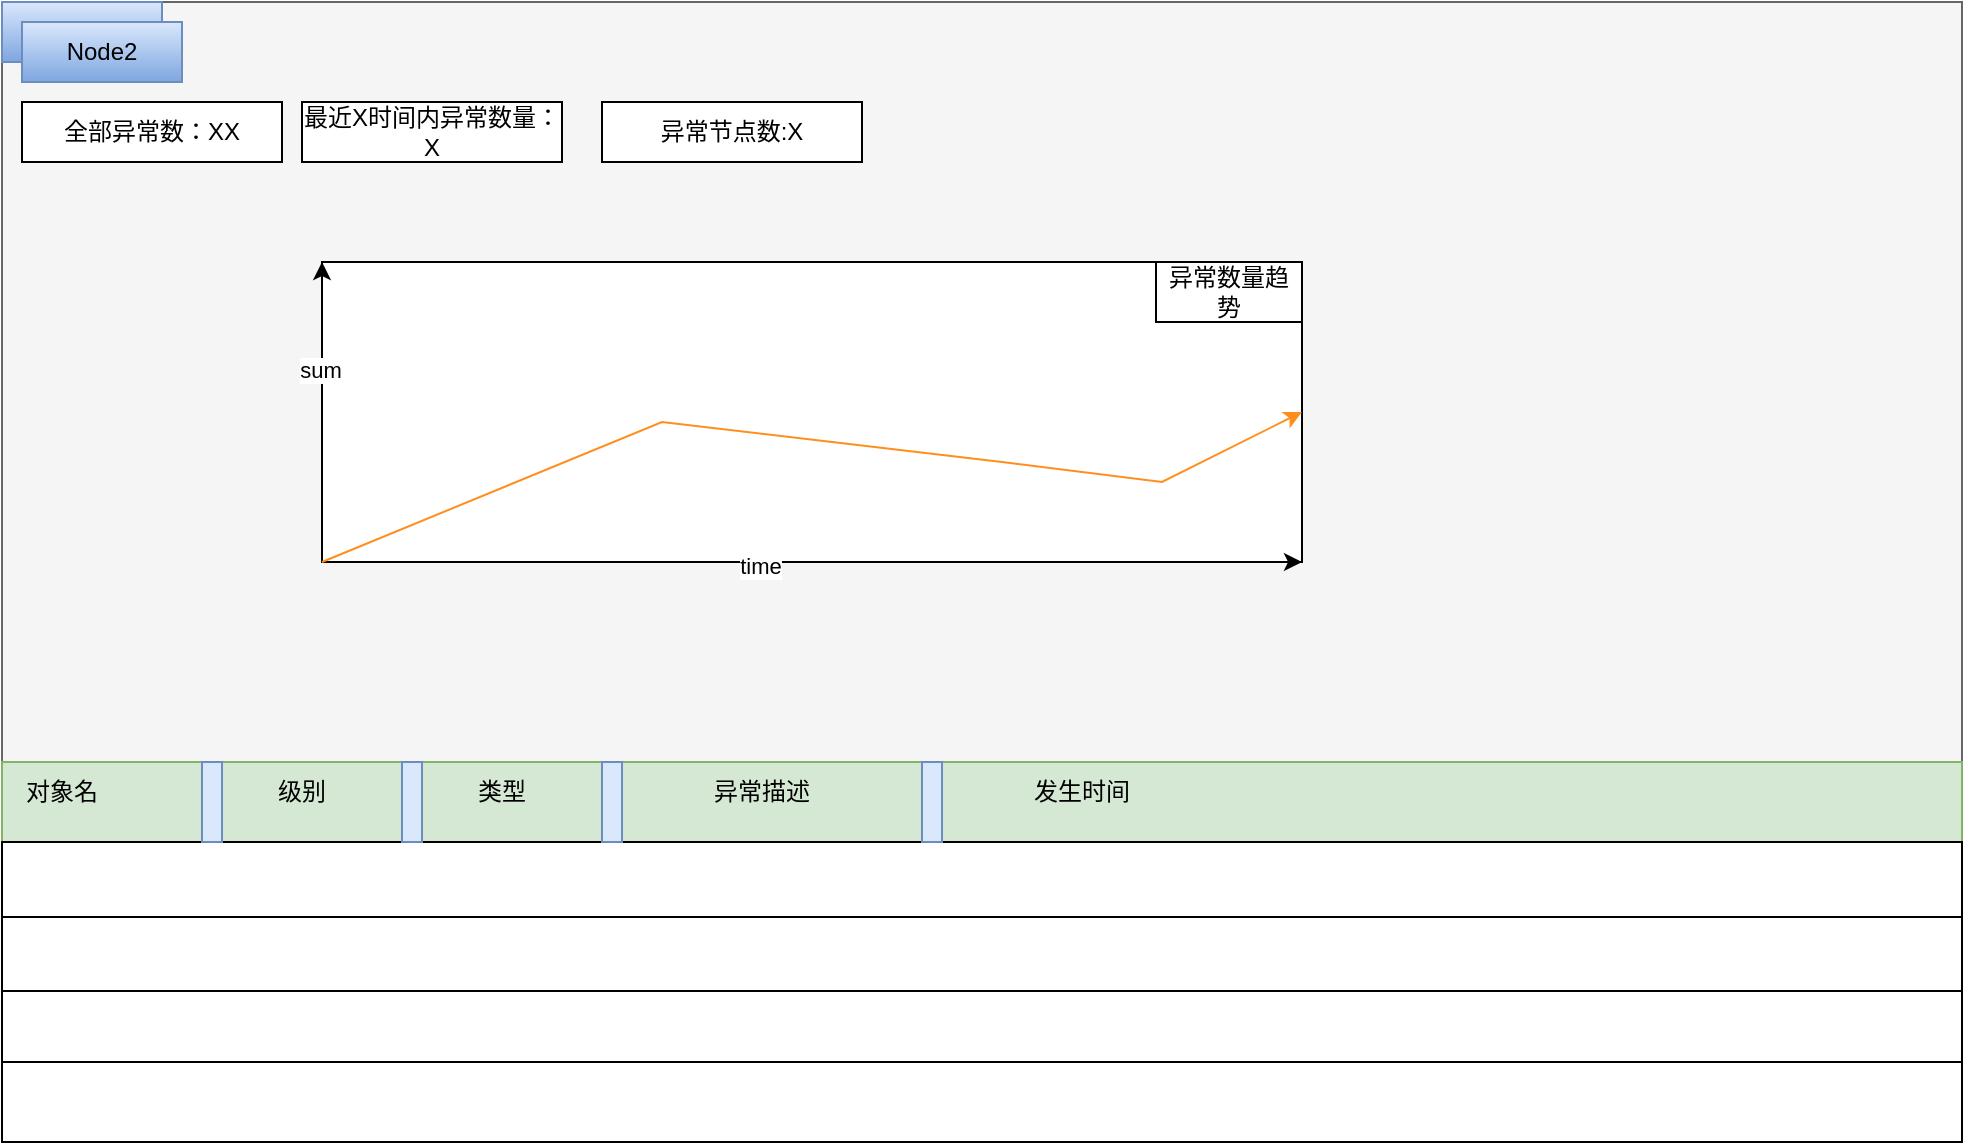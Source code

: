 <mxfile version="21.0.4" type="github">
  <diagram name="第 1 页" id="ltX77b7cxNfLAgDMUQ05">
    <mxGraphModel dx="1434" dy="764" grid="1" gridSize="10" guides="1" tooltips="1" connect="1" arrows="1" fold="1" page="1" pageScale="1" pageWidth="827" pageHeight="1169" math="0" shadow="0">
      <root>
        <mxCell id="0" />
        <mxCell id="1" parent="0" />
        <mxCell id="3Jm0RnWurah5jtLKekt5-1" value="" style="rounded=0;whiteSpace=wrap;html=1;fillColor=#f5f5f5;fontColor=#333333;strokeColor=#666666;" vertex="1" parent="1">
          <mxGeometry x="190" y="180" width="980" height="570" as="geometry" />
        </mxCell>
        <mxCell id="3Jm0RnWurah5jtLKekt5-2" value="Node1" style="rounded=0;whiteSpace=wrap;html=1;fillColor=#dae8fc;gradientColor=#7ea6e0;strokeColor=#6c8ebf;" vertex="1" parent="1">
          <mxGeometry x="190" y="180" width="80" height="30" as="geometry" />
        </mxCell>
        <mxCell id="3Jm0RnWurah5jtLKekt5-3" value="Node2" style="rounded=0;whiteSpace=wrap;html=1;fillColor=#dae8fc;gradientColor=#7ea6e0;strokeColor=#6c8ebf;" vertex="1" parent="1">
          <mxGeometry x="200" y="190" width="80" height="30" as="geometry" />
        </mxCell>
        <mxCell id="3Jm0RnWurah5jtLKekt5-6" value="" style="rounded=0;whiteSpace=wrap;html=1;" vertex="1" parent="1">
          <mxGeometry x="350" y="310" width="490" height="150" as="geometry" />
        </mxCell>
        <mxCell id="3Jm0RnWurah5jtLKekt5-7" value="" style="endArrow=classic;html=1;rounded=0;exitX=0;exitY=1;exitDx=0;exitDy=0;" edge="1" parent="1" source="3Jm0RnWurah5jtLKekt5-6">
          <mxGeometry width="50" height="50" relative="1" as="geometry">
            <mxPoint x="260" y="400" as="sourcePoint" />
            <mxPoint x="350" y="310" as="targetPoint" />
            <Array as="points">
              <mxPoint x="350" y="310" />
            </Array>
          </mxGeometry>
        </mxCell>
        <mxCell id="3Jm0RnWurah5jtLKekt5-8" value="sum" style="edgeLabel;html=1;align=center;verticalAlign=middle;resizable=0;points=[];" vertex="1" connectable="0" parent="3Jm0RnWurah5jtLKekt5-7">
          <mxGeometry x="0.28" y="1" relative="1" as="geometry">
            <mxPoint as="offset" />
          </mxGeometry>
        </mxCell>
        <mxCell id="3Jm0RnWurah5jtLKekt5-9" value="" style="endArrow=classic;html=1;rounded=0;entryX=1;entryY=1;entryDx=0;entryDy=0;" edge="1" parent="1" target="3Jm0RnWurah5jtLKekt5-6">
          <mxGeometry width="50" height="50" relative="1" as="geometry">
            <mxPoint x="350" y="460" as="sourcePoint" />
            <mxPoint x="400" y="410" as="targetPoint" />
          </mxGeometry>
        </mxCell>
        <mxCell id="3Jm0RnWurah5jtLKekt5-10" value="time" style="edgeLabel;html=1;align=center;verticalAlign=middle;resizable=0;points=[];" vertex="1" connectable="0" parent="3Jm0RnWurah5jtLKekt5-9">
          <mxGeometry x="-0.106" y="-2" relative="1" as="geometry">
            <mxPoint as="offset" />
          </mxGeometry>
        </mxCell>
        <mxCell id="3Jm0RnWurah5jtLKekt5-11" value="异常数量趋势" style="rounded=0;whiteSpace=wrap;html=1;" vertex="1" parent="1">
          <mxGeometry x="767" y="310" width="73" height="30" as="geometry" />
        </mxCell>
        <mxCell id="3Jm0RnWurah5jtLKekt5-12" value="" style="endArrow=classic;html=1;rounded=0;strokeColor=#FF8E1C;entryX=1;entryY=0.5;entryDx=0;entryDy=0;" edge="1" parent="1" target="3Jm0RnWurah5jtLKekt5-6">
          <mxGeometry width="50" height="50" relative="1" as="geometry">
            <mxPoint x="350" y="460" as="sourcePoint" />
            <mxPoint x="840" y="460" as="targetPoint" />
            <Array as="points">
              <mxPoint x="520" y="390" />
              <mxPoint x="690" y="410" />
              <mxPoint x="770" y="420" />
            </Array>
          </mxGeometry>
        </mxCell>
        <mxCell id="3Jm0RnWurah5jtLKekt5-13" value="" style="rounded=0;whiteSpace=wrap;html=1;fillColor=#d5e8d4;strokeColor=#82b366;" vertex="1" parent="1">
          <mxGeometry x="190" y="560" width="980" height="190" as="geometry" />
        </mxCell>
        <mxCell id="3Jm0RnWurah5jtLKekt5-15" value="全部异常数：XX" style="rounded=0;whiteSpace=wrap;html=1;" vertex="1" parent="1">
          <mxGeometry x="200" y="230" width="130" height="30" as="geometry" />
        </mxCell>
        <mxCell id="3Jm0RnWurah5jtLKekt5-17" value="最近X时间内异常数量：X" style="rounded=0;whiteSpace=wrap;html=1;" vertex="1" parent="1">
          <mxGeometry x="340" y="230" width="130" height="30" as="geometry" />
        </mxCell>
        <mxCell id="3Jm0RnWurah5jtLKekt5-18" value="异常节点数:X" style="rounded=0;whiteSpace=wrap;html=1;" vertex="1" parent="1">
          <mxGeometry x="490" y="230" width="130" height="30" as="geometry" />
        </mxCell>
        <mxCell id="3Jm0RnWurah5jtLKekt5-25" value="对象名" style="text;html=1;strokeColor=none;fillColor=none;align=center;verticalAlign=middle;whiteSpace=wrap;rounded=0;" vertex="1" parent="1">
          <mxGeometry x="190" y="560" width="60" height="30" as="geometry" />
        </mxCell>
        <mxCell id="3Jm0RnWurah5jtLKekt5-26" value="类型" style="text;html=1;strokeColor=none;fillColor=none;align=center;verticalAlign=middle;whiteSpace=wrap;rounded=0;" vertex="1" parent="1">
          <mxGeometry x="410" y="560" width="60" height="30" as="geometry" />
        </mxCell>
        <mxCell id="3Jm0RnWurah5jtLKekt5-27" value="级别" style="text;html=1;strokeColor=none;fillColor=none;align=center;verticalAlign=middle;whiteSpace=wrap;rounded=0;" vertex="1" parent="1">
          <mxGeometry x="310" y="560" width="60" height="30" as="geometry" />
        </mxCell>
        <mxCell id="3Jm0RnWurah5jtLKekt5-28" value="异常描述" style="text;html=1;strokeColor=none;fillColor=none;align=center;verticalAlign=middle;whiteSpace=wrap;rounded=0;" vertex="1" parent="1">
          <mxGeometry x="540" y="560" width="60" height="30" as="geometry" />
        </mxCell>
        <mxCell id="3Jm0RnWurah5jtLKekt5-29" value="发生时间" style="text;html=1;strokeColor=none;fillColor=none;align=center;verticalAlign=middle;whiteSpace=wrap;rounded=0;" vertex="1" parent="1">
          <mxGeometry x="700" y="560" width="60" height="30" as="geometry" />
        </mxCell>
        <mxCell id="3Jm0RnWurah5jtLKekt5-30" value="" style="rounded=0;whiteSpace=wrap;html=1;" vertex="1" parent="1">
          <mxGeometry x="190" y="600" width="980" height="150" as="geometry" />
        </mxCell>
        <mxCell id="3Jm0RnWurah5jtLKekt5-34" value="" style="rounded=0;whiteSpace=wrap;html=1;fillColor=#dae8fc;strokeColor=#6c8ebf;" vertex="1" parent="1">
          <mxGeometry x="290" y="560" width="10" height="40" as="geometry" />
        </mxCell>
        <mxCell id="3Jm0RnWurah5jtLKekt5-37" value="" style="rounded=0;whiteSpace=wrap;html=1;fillColor=#dae8fc;strokeColor=#6c8ebf;" vertex="1" parent="1">
          <mxGeometry x="390" y="560" width="10" height="40" as="geometry" />
        </mxCell>
        <mxCell id="3Jm0RnWurah5jtLKekt5-38" value="" style="rounded=0;whiteSpace=wrap;html=1;fillColor=#dae8fc;strokeColor=#6c8ebf;" vertex="1" parent="1">
          <mxGeometry x="490" y="560" width="10" height="40" as="geometry" />
        </mxCell>
        <mxCell id="3Jm0RnWurah5jtLKekt5-39" value="" style="rounded=0;whiteSpace=wrap;html=1;fillColor=#dae8fc;strokeColor=#6c8ebf;" vertex="1" parent="1">
          <mxGeometry x="650" y="560" width="10" height="40" as="geometry" />
        </mxCell>
        <mxCell id="3Jm0RnWurah5jtLKekt5-40" value="" style="endArrow=none;html=1;rounded=0;exitX=0;exitY=0.25;exitDx=0;exitDy=0;entryX=1;entryY=0.25;entryDx=0;entryDy=0;" edge="1" parent="1" source="3Jm0RnWurah5jtLKekt5-30" target="3Jm0RnWurah5jtLKekt5-30">
          <mxGeometry width="50" height="50" relative="1" as="geometry">
            <mxPoint x="200" y="660" as="sourcePoint" />
            <mxPoint x="250" y="610" as="targetPoint" />
          </mxGeometry>
        </mxCell>
        <mxCell id="3Jm0RnWurah5jtLKekt5-41" value="" style="endArrow=none;html=1;rounded=0;exitX=0;exitY=0.25;exitDx=0;exitDy=0;entryX=1;entryY=0.25;entryDx=0;entryDy=0;" edge="1" parent="1">
          <mxGeometry width="50" height="50" relative="1" as="geometry">
            <mxPoint x="190" y="674.5" as="sourcePoint" />
            <mxPoint x="1170" y="674.5" as="targetPoint" />
          </mxGeometry>
        </mxCell>
        <mxCell id="3Jm0RnWurah5jtLKekt5-42" value="" style="endArrow=none;html=1;rounded=0;exitX=0;exitY=0.25;exitDx=0;exitDy=0;entryX=1;entryY=0.25;entryDx=0;entryDy=0;" edge="1" parent="1">
          <mxGeometry width="50" height="50" relative="1" as="geometry">
            <mxPoint x="190" y="710" as="sourcePoint" />
            <mxPoint x="1170" y="710" as="targetPoint" />
          </mxGeometry>
        </mxCell>
      </root>
    </mxGraphModel>
  </diagram>
</mxfile>
